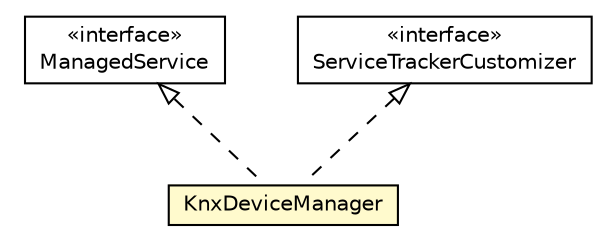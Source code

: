 #!/usr/local/bin/dot
#
# Class diagram 
# Generated by UMLGraph version R5_6-24-gf6e263 (http://www.umlgraph.org/)
#

digraph G {
	edge [fontname="Helvetica",fontsize=10,labelfontname="Helvetica",labelfontsize=10];
	node [fontname="Helvetica",fontsize=10,shape=plaintext];
	nodesep=0.25;
	ranksep=0.5;
	// org.universAAL.lddi.knx.devicemanager.KnxDeviceManager
	c4809269 [label=<<table title="org.universAAL.lddi.knx.devicemanager.KnxDeviceManager" border="0" cellborder="1" cellspacing="0" cellpadding="2" port="p" bgcolor="lemonChiffon" href="./KnxDeviceManager.html">
		<tr><td><table border="0" cellspacing="0" cellpadding="1">
<tr><td align="center" balign="center"> KnxDeviceManager </td></tr>
		</table></td></tr>
		</table>>, URL="./KnxDeviceManager.html", fontname="Helvetica", fontcolor="black", fontsize=10.0];
	//org.universAAL.lddi.knx.devicemanager.KnxDeviceManager implements org.osgi.service.cm.ManagedService
	c4810279:p -> c4809269:p [dir=back,arrowtail=empty,style=dashed];
	//org.universAAL.lddi.knx.devicemanager.KnxDeviceManager implements org.osgi.util.tracker.ServiceTrackerCustomizer
	c4810280:p -> c4809269:p [dir=back,arrowtail=empty,style=dashed];
	// org.osgi.service.cm.ManagedService
	c4810279 [label=<<table title="org.osgi.service.cm.ManagedService" border="0" cellborder="1" cellspacing="0" cellpadding="2" port="p" href="http://java.sun.com/j2se/1.4.2/docs/api/org/osgi/service/cm/ManagedService.html">
		<tr><td><table border="0" cellspacing="0" cellpadding="1">
<tr><td align="center" balign="center"> &#171;interface&#187; </td></tr>
<tr><td align="center" balign="center"> ManagedService </td></tr>
		</table></td></tr>
		</table>>, URL="http://java.sun.com/j2se/1.4.2/docs/api/org/osgi/service/cm/ManagedService.html", fontname="Helvetica", fontcolor="black", fontsize=10.0];
	// org.osgi.util.tracker.ServiceTrackerCustomizer
	c4810280 [label=<<table title="org.osgi.util.tracker.ServiceTrackerCustomizer" border="0" cellborder="1" cellspacing="0" cellpadding="2" port="p" href="http://java.sun.com/j2se/1.4.2/docs/api/org/osgi/util/tracker/ServiceTrackerCustomizer.html">
		<tr><td><table border="0" cellspacing="0" cellpadding="1">
<tr><td align="center" balign="center"> &#171;interface&#187; </td></tr>
<tr><td align="center" balign="center"> ServiceTrackerCustomizer </td></tr>
		</table></td></tr>
		</table>>, URL="http://java.sun.com/j2se/1.4.2/docs/api/org/osgi/util/tracker/ServiceTrackerCustomizer.html", fontname="Helvetica", fontcolor="black", fontsize=10.0];
}

